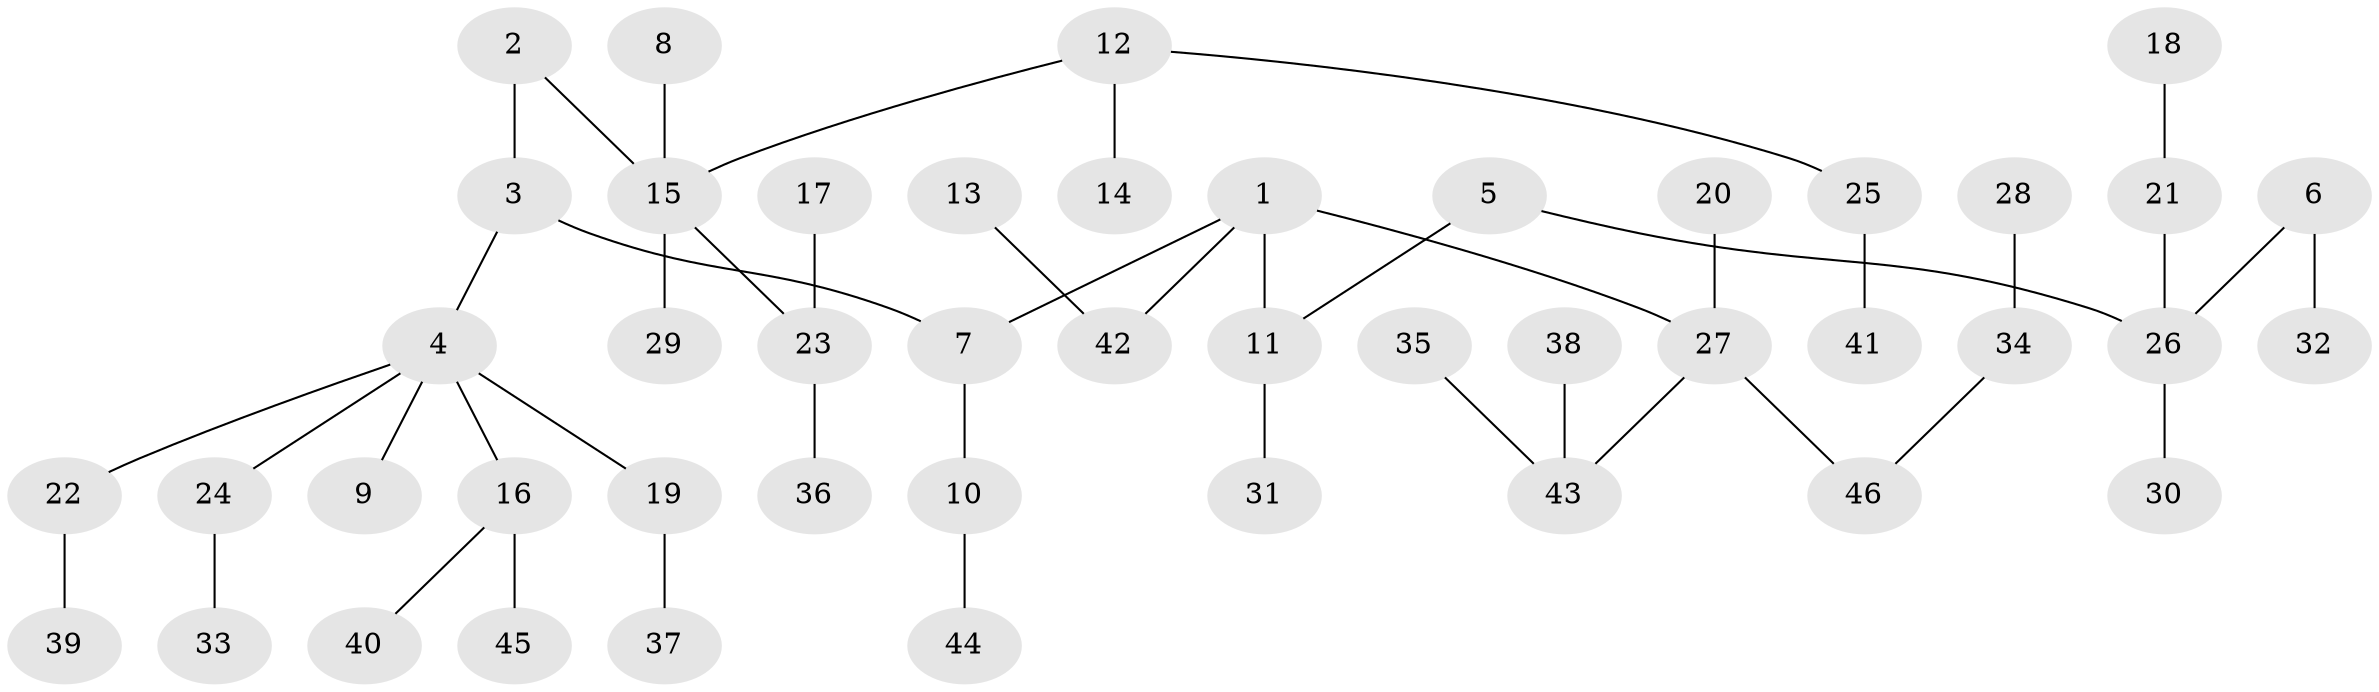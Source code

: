// original degree distribution, {5: 0.039473684210526314, 4: 0.10526315789473684, 3: 0.10526315789473684, 1: 0.5131578947368421, 2: 0.2236842105263158, 6: 0.013157894736842105}
// Generated by graph-tools (version 1.1) at 2025/37/03/04/25 23:37:25]
// undirected, 46 vertices, 45 edges
graph export_dot {
  node [color=gray90,style=filled];
  1;
  2;
  3;
  4;
  5;
  6;
  7;
  8;
  9;
  10;
  11;
  12;
  13;
  14;
  15;
  16;
  17;
  18;
  19;
  20;
  21;
  22;
  23;
  24;
  25;
  26;
  27;
  28;
  29;
  30;
  31;
  32;
  33;
  34;
  35;
  36;
  37;
  38;
  39;
  40;
  41;
  42;
  43;
  44;
  45;
  46;
  1 -- 7 [weight=1.0];
  1 -- 11 [weight=1.0];
  1 -- 27 [weight=1.0];
  1 -- 42 [weight=1.0];
  2 -- 3 [weight=1.0];
  2 -- 15 [weight=1.0];
  3 -- 4 [weight=1.0];
  3 -- 7 [weight=1.0];
  4 -- 9 [weight=1.0];
  4 -- 16 [weight=1.0];
  4 -- 19 [weight=1.0];
  4 -- 22 [weight=1.0];
  4 -- 24 [weight=1.0];
  5 -- 11 [weight=1.0];
  5 -- 26 [weight=1.0];
  6 -- 26 [weight=1.0];
  6 -- 32 [weight=1.0];
  7 -- 10 [weight=1.0];
  8 -- 15 [weight=1.0];
  10 -- 44 [weight=1.0];
  11 -- 31 [weight=1.0];
  12 -- 14 [weight=1.0];
  12 -- 15 [weight=1.0];
  12 -- 25 [weight=1.0];
  13 -- 42 [weight=1.0];
  15 -- 23 [weight=1.0];
  15 -- 29 [weight=1.0];
  16 -- 40 [weight=1.0];
  16 -- 45 [weight=1.0];
  17 -- 23 [weight=1.0];
  18 -- 21 [weight=1.0];
  19 -- 37 [weight=1.0];
  20 -- 27 [weight=1.0];
  21 -- 26 [weight=1.0];
  22 -- 39 [weight=1.0];
  23 -- 36 [weight=1.0];
  24 -- 33 [weight=1.0];
  25 -- 41 [weight=1.0];
  26 -- 30 [weight=1.0];
  27 -- 43 [weight=1.0];
  27 -- 46 [weight=1.0];
  28 -- 34 [weight=1.0];
  34 -- 46 [weight=1.0];
  35 -- 43 [weight=1.0];
  38 -- 43 [weight=1.0];
}
